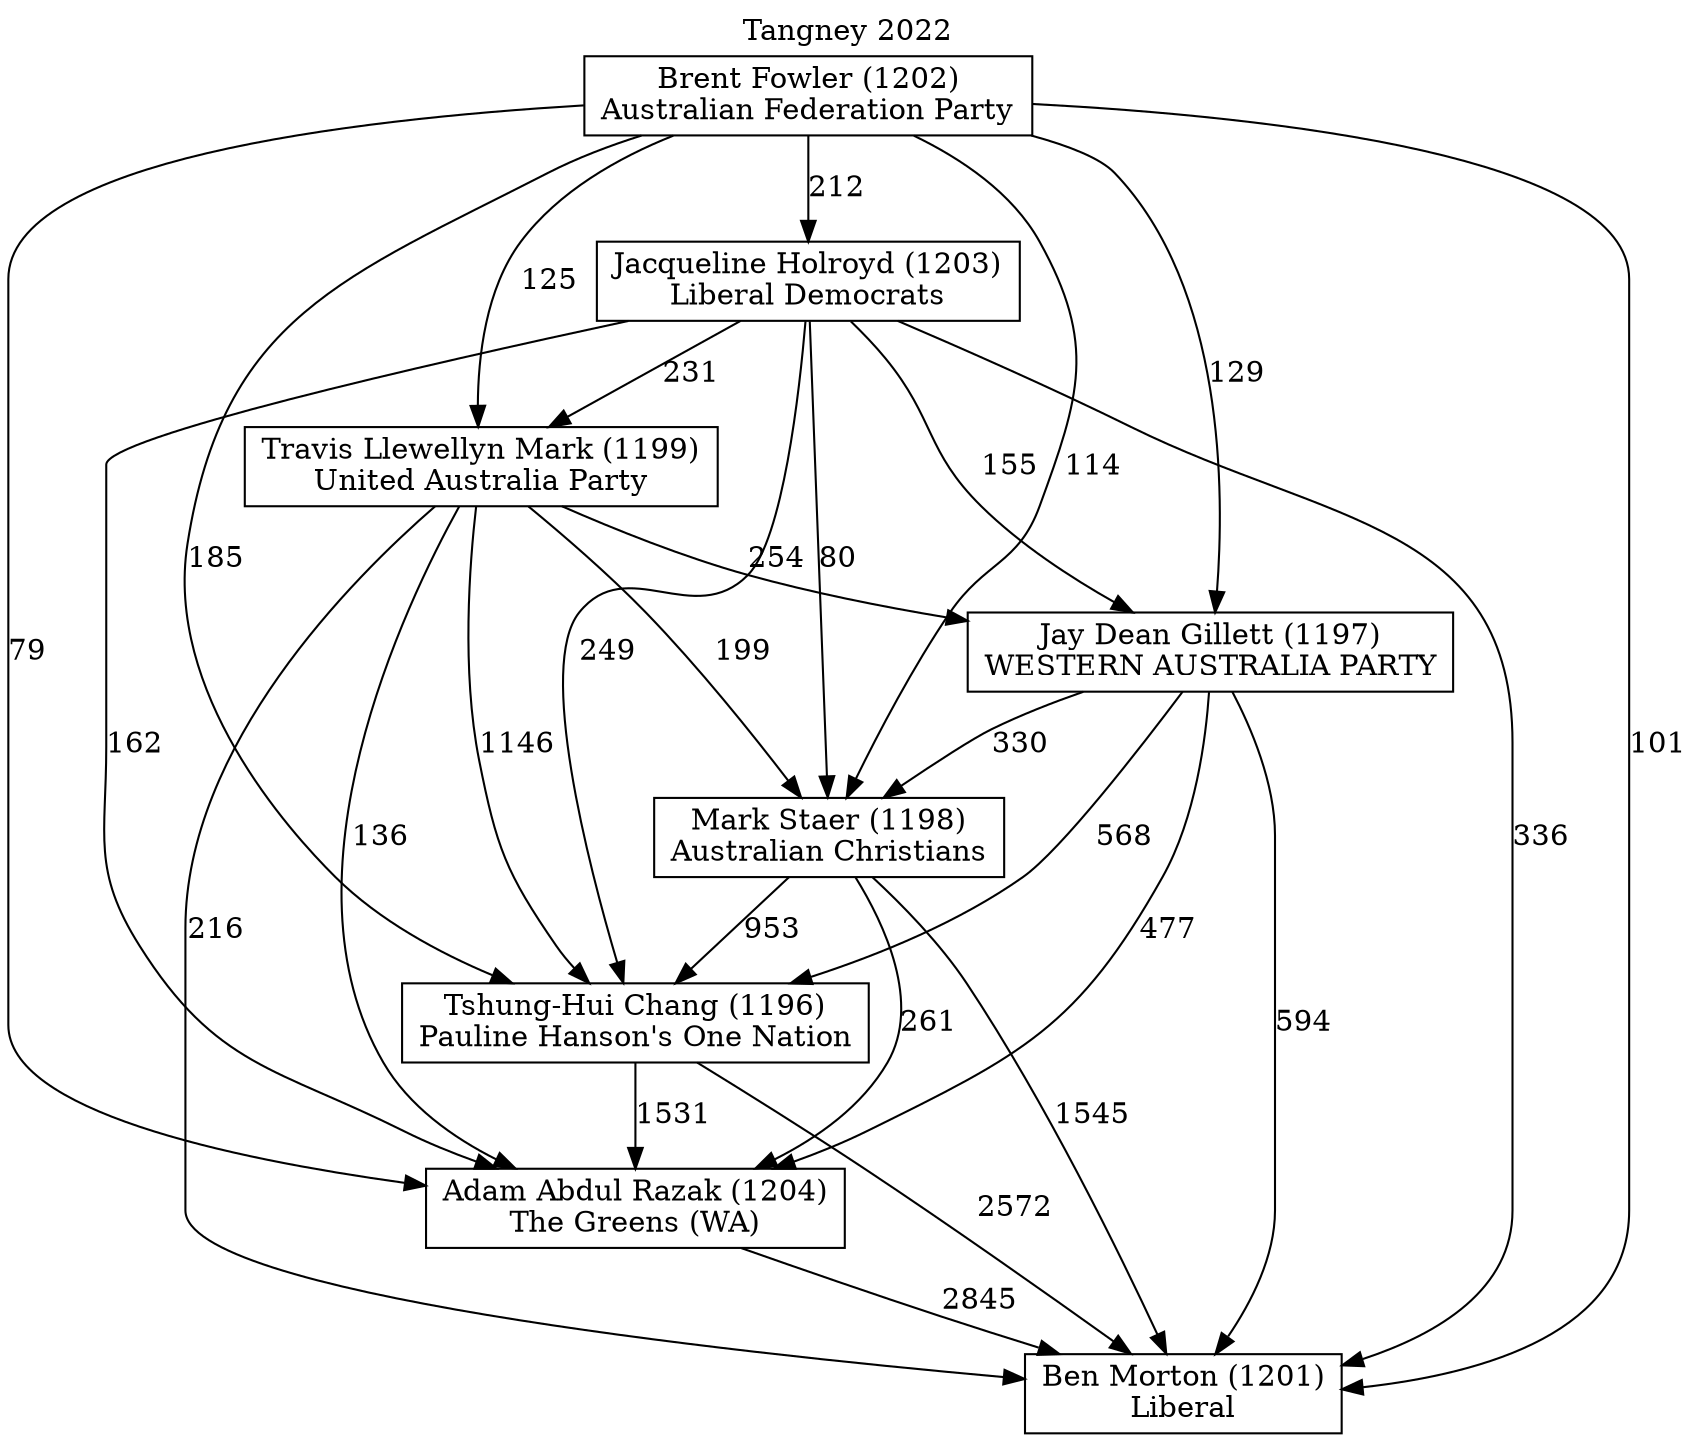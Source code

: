 // House preference flow
digraph "Ben Morton (1201)_Tangney_2022" {
	graph [label="Tangney 2022" labelloc=t mclimit=10]
	node [shape=box]
	"Adam Abdul Razak (1204)" [label="Adam Abdul Razak (1204)
The Greens (WA)"]
	"Mark Staer (1198)" [label="Mark Staer (1198)
Australian Christians"]
	"Jacqueline Holroyd (1203)" [label="Jacqueline Holroyd (1203)
Liberal Democrats"]
	"Ben Morton (1201)" [label="Ben Morton (1201)
Liberal"]
	"Tshung-Hui Chang (1196)" [label="Tshung-Hui Chang (1196)
Pauline Hanson's One Nation"]
	"Travis Llewellyn Mark (1199)" [label="Travis Llewellyn Mark (1199)
United Australia Party"]
	"Jay Dean Gillett (1197)" [label="Jay Dean Gillett (1197)
WESTERN AUSTRALIA PARTY"]
	"Brent Fowler (1202)" [label="Brent Fowler (1202)
Australian Federation Party"]
	"Mark Staer (1198)" -> "Adam Abdul Razak (1204)" [label=261]
	"Brent Fowler (1202)" -> "Tshung-Hui Chang (1196)" [label=185]
	"Brent Fowler (1202)" -> "Mark Staer (1198)" [label=114]
	"Jacqueline Holroyd (1203)" -> "Adam Abdul Razak (1204)" [label=162]
	"Travis Llewellyn Mark (1199)" -> "Jay Dean Gillett (1197)" [label=254]
	"Travis Llewellyn Mark (1199)" -> "Ben Morton (1201)" [label=216]
	"Brent Fowler (1202)" -> "Jacqueline Holroyd (1203)" [label=212]
	"Jay Dean Gillett (1197)" -> "Tshung-Hui Chang (1196)" [label=568]
	"Brent Fowler (1202)" -> "Travis Llewellyn Mark (1199)" [label=125]
	"Jacqueline Holroyd (1203)" -> "Ben Morton (1201)" [label=336]
	"Travis Llewellyn Mark (1199)" -> "Adam Abdul Razak (1204)" [label=136]
	"Jay Dean Gillett (1197)" -> "Ben Morton (1201)" [label=594]
	"Mark Staer (1198)" -> "Tshung-Hui Chang (1196)" [label=953]
	"Travis Llewellyn Mark (1199)" -> "Tshung-Hui Chang (1196)" [label=1146]
	"Jacqueline Holroyd (1203)" -> "Mark Staer (1198)" [label=80]
	"Brent Fowler (1202)" -> "Jay Dean Gillett (1197)" [label=129]
	"Jay Dean Gillett (1197)" -> "Adam Abdul Razak (1204)" [label=477]
	"Jacqueline Holroyd (1203)" -> "Tshung-Hui Chang (1196)" [label=249]
	"Jacqueline Holroyd (1203)" -> "Travis Llewellyn Mark (1199)" [label=231]
	"Tshung-Hui Chang (1196)" -> "Adam Abdul Razak (1204)" [label=1531]
	"Brent Fowler (1202)" -> "Adam Abdul Razak (1204)" [label=79]
	"Jay Dean Gillett (1197)" -> "Mark Staer (1198)" [label=330]
	"Tshung-Hui Chang (1196)" -> "Ben Morton (1201)" [label=2572]
	"Adam Abdul Razak (1204)" -> "Ben Morton (1201)" [label=2845]
	"Travis Llewellyn Mark (1199)" -> "Mark Staer (1198)" [label=199]
	"Jacqueline Holroyd (1203)" -> "Jay Dean Gillett (1197)" [label=155]
	"Mark Staer (1198)" -> "Ben Morton (1201)" [label=1545]
	"Brent Fowler (1202)" -> "Ben Morton (1201)" [label=101]
}
